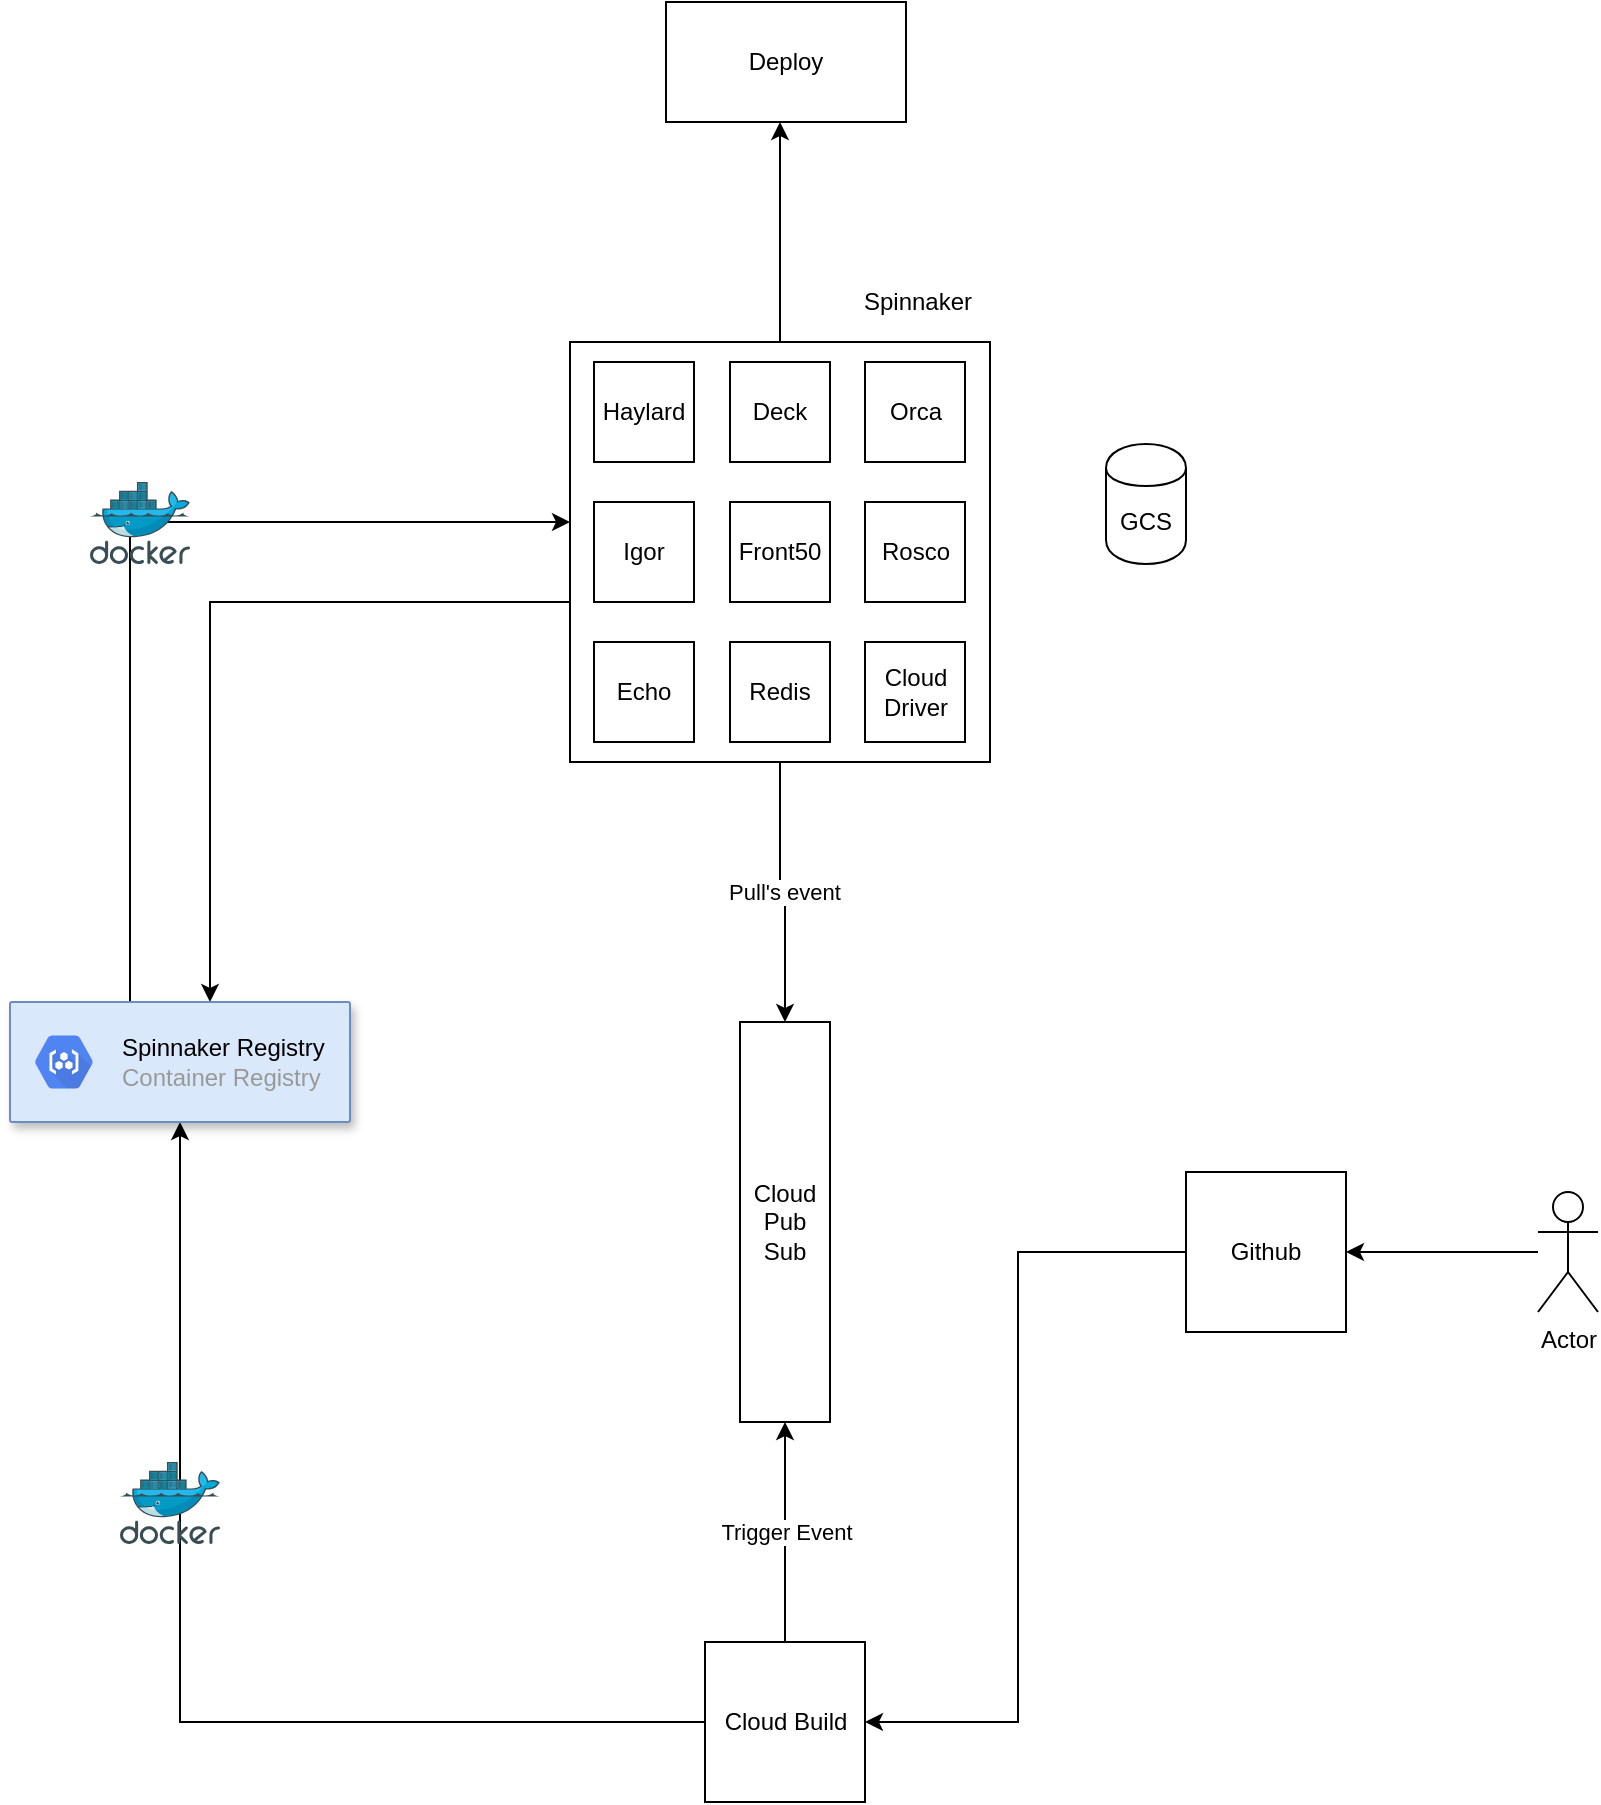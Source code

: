 <mxfile version="13.0.3" type="device"><diagram id="6hGFLwfOUW9BJ-s0fimq" name="Page-1"><mxGraphModel dx="2500" dy="962" grid="1" gridSize="10" guides="1" tooltips="1" connect="1" arrows="1" fold="1" page="1" pageScale="1" pageWidth="827" pageHeight="1169" math="0" shadow="0"><root><mxCell id="0"/><mxCell id="1" parent="0"/><mxCell id="18" value="Pull's event" style="edgeStyle=orthogonalEdgeStyle;rounded=0;orthogonalLoop=1;jettySize=auto;html=1;entryX=0.5;entryY=0;entryDx=0;entryDy=0;" parent="1" source="2" target="10" edge="1"><mxGeometry relative="1" as="geometry"/></mxCell><mxCell id="19" style="edgeStyle=orthogonalEdgeStyle;rounded=0;orthogonalLoop=1;jettySize=auto;html=1;" parent="1" source="2" target="6" edge="1"><mxGeometry relative="1" as="geometry"><Array as="points"><mxPoint x="-60" y="400"/></Array></mxGeometry></mxCell><mxCell id="oXi_CbaZsk3753quKNri-36" style="edgeStyle=orthogonalEdgeStyle;rounded=0;orthogonalLoop=1;jettySize=auto;html=1;" edge="1" parent="1" source="2"><mxGeometry relative="1" as="geometry"><mxPoint x="225" y="160" as="targetPoint"/></mxGeometry></mxCell><mxCell id="2" value="" style="whiteSpace=wrap;html=1;aspect=fixed;" parent="1" vertex="1"><mxGeometry x="120" y="270" width="210" height="210" as="geometry"/></mxCell><mxCell id="15" style="edgeStyle=orthogonalEdgeStyle;rounded=0;orthogonalLoop=1;jettySize=auto;html=1;entryX=0.5;entryY=1;entryDx=0;entryDy=0;" parent="1" source="3" target="6" edge="1"><mxGeometry relative="1" as="geometry"/></mxCell><mxCell id="17" value="Trigger Event&lt;br&gt;" style="edgeStyle=orthogonalEdgeStyle;rounded=0;orthogonalLoop=1;jettySize=auto;html=1;" parent="1" source="3" target="10" edge="1"><mxGeometry relative="1" as="geometry"/></mxCell><mxCell id="3" value="Cloud Build" style="whiteSpace=wrap;html=1;aspect=fixed;" parent="1" vertex="1"><mxGeometry x="187.5" y="920" width="80" height="80" as="geometry"/></mxCell><mxCell id="14" style="edgeStyle=orthogonalEdgeStyle;rounded=0;orthogonalLoop=1;jettySize=auto;html=1;entryX=1;entryY=0.5;entryDx=0;entryDy=0;" parent="1" source="4" target="3" edge="1"><mxGeometry relative="1" as="geometry"><Array as="points"><mxPoint x="344" y="725"/><mxPoint x="344" y="960"/></Array></mxGeometry></mxCell><mxCell id="4" value="Github" style="whiteSpace=wrap;html=1;aspect=fixed;" parent="1" vertex="1"><mxGeometry x="428" y="685" width="80" height="80" as="geometry"/></mxCell><mxCell id="5" value="GCS" style="shape=cylinder;whiteSpace=wrap;html=1;boundedLbl=1;backgroundOutline=1;" parent="1" vertex="1"><mxGeometry x="388" y="321" width="40" height="60" as="geometry"/></mxCell><mxCell id="22" style="edgeStyle=orthogonalEdgeStyle;rounded=0;orthogonalLoop=1;jettySize=auto;html=1;exitX=0.25;exitY=0;exitDx=0;exitDy=0;" parent="1" source="6" edge="1"><mxGeometry relative="1" as="geometry"><Array as="points"><mxPoint x="-100" y="600"/><mxPoint x="-100" y="360"/><mxPoint x="120" y="360"/></Array><mxPoint x="120" y="360" as="targetPoint"/></mxGeometry></mxCell><mxCell id="6" value="" style="strokeColor=#6c8ebf;shadow=1;strokeWidth=1;rounded=1;absoluteArcSize=1;arcSize=2;fillColor=#dae8fc;" parent="1" vertex="1"><mxGeometry x="-160" y="600" width="170" height="60" as="geometry"/></mxCell><mxCell id="7" value="&lt;font color=&quot;#000000&quot;&gt;Spinnaker Registry&lt;/font&gt;&lt;br&gt;Container Registry" style="dashed=0;connectable=0;html=1;fillColor=#5184F3;strokeColor=none;shape=mxgraph.gcp2.hexIcon;prIcon=container_registry;part=1;labelPosition=right;verticalLabelPosition=middle;align=left;verticalAlign=middle;spacingLeft=5;fontColor=#999999;fontSize=12;" parent="6" vertex="1"><mxGeometry y="0.5" width="44" height="39" relative="1" as="geometry"><mxPoint x="5" y="-19.5" as="offset"/></mxGeometry></mxCell><mxCell id="10" value="Cloud Pub Sub" style="rounded=0;whiteSpace=wrap;html=1;" parent="1" vertex="1"><mxGeometry x="205" y="610" width="45" height="200" as="geometry"/></mxCell><mxCell id="12" style="edgeStyle=orthogonalEdgeStyle;rounded=0;orthogonalLoop=1;jettySize=auto;html=1;entryX=1;entryY=0.5;entryDx=0;entryDy=0;" parent="1" source="11" target="4" edge="1"><mxGeometry relative="1" as="geometry"/></mxCell><mxCell id="11" value="Actor" style="shape=umlActor;verticalLabelPosition=bottom;labelBackgroundColor=#ffffff;verticalAlign=top;html=1;outlineConnect=0;" parent="1" vertex="1"><mxGeometry x="604" y="695" width="30" height="60" as="geometry"/></mxCell><mxCell id="oXi_CbaZsk3753quKNri-23" value="" style="aspect=fixed;html=1;points=[];align=center;image;fontSize=12;image=img/lib/mscae/Docker.svg;" vertex="1" parent="1"><mxGeometry x="-105" y="830" width="50" height="41" as="geometry"/></mxCell><mxCell id="oXi_CbaZsk3753quKNri-24" value="" style="aspect=fixed;html=1;points=[];align=center;image;fontSize=12;image=img/lib/mscae/Docker.svg;" vertex="1" parent="1"><mxGeometry x="-120" y="340" width="50" height="41" as="geometry"/></mxCell><mxCell id="oXi_CbaZsk3753quKNri-25" value="Haylard" style="whiteSpace=wrap;html=1;aspect=fixed;" vertex="1" parent="1"><mxGeometry x="132" y="280" width="50" height="50" as="geometry"/></mxCell><mxCell id="oXi_CbaZsk3753quKNri-26" value="Igor" style="whiteSpace=wrap;html=1;aspect=fixed;" vertex="1" parent="1"><mxGeometry x="132" y="350" width="50" height="50" as="geometry"/></mxCell><mxCell id="oXi_CbaZsk3753quKNri-27" value="Echo" style="whiteSpace=wrap;html=1;aspect=fixed;" vertex="1" parent="1"><mxGeometry x="132" y="420" width="50" height="50" as="geometry"/></mxCell><mxCell id="oXi_CbaZsk3753quKNri-28" value="Deck&lt;br&gt;" style="whiteSpace=wrap;html=1;aspect=fixed;" vertex="1" parent="1"><mxGeometry x="200" y="280" width="50" height="50" as="geometry"/></mxCell><mxCell id="oXi_CbaZsk3753quKNri-29" value="Front50" style="whiteSpace=wrap;html=1;aspect=fixed;" vertex="1" parent="1"><mxGeometry x="200" y="350" width="50" height="50" as="geometry"/></mxCell><mxCell id="oXi_CbaZsk3753quKNri-30" value="Redis" style="whiteSpace=wrap;html=1;aspect=fixed;" vertex="1" parent="1"><mxGeometry x="200" y="420" width="50" height="50" as="geometry"/></mxCell><mxCell id="oXi_CbaZsk3753quKNri-31" value="Spinnaker" style="text;html=1;strokeColor=none;fillColor=none;align=center;verticalAlign=middle;whiteSpace=wrap;rounded=0;" vertex="1" parent="1"><mxGeometry x="274" y="240" width="40" height="20" as="geometry"/></mxCell><mxCell id="oXi_CbaZsk3753quKNri-32" value="Orca" style="whiteSpace=wrap;html=1;aspect=fixed;" vertex="1" parent="1"><mxGeometry x="267.5" y="280" width="50" height="50" as="geometry"/></mxCell><mxCell id="oXi_CbaZsk3753quKNri-33" value="Rosco" style="whiteSpace=wrap;html=1;aspect=fixed;" vertex="1" parent="1"><mxGeometry x="267.5" y="350" width="50" height="50" as="geometry"/></mxCell><mxCell id="oXi_CbaZsk3753quKNri-34" value="Cloud Driver" style="whiteSpace=wrap;html=1;aspect=fixed;" vertex="1" parent="1"><mxGeometry x="267.5" y="420" width="50" height="50" as="geometry"/></mxCell><mxCell id="oXi_CbaZsk3753quKNri-37" value="Deploy" style="rounded=0;whiteSpace=wrap;html=1;" vertex="1" parent="1"><mxGeometry x="168" y="100" width="120" height="60" as="geometry"/></mxCell></root></mxGraphModel></diagram></mxfile>